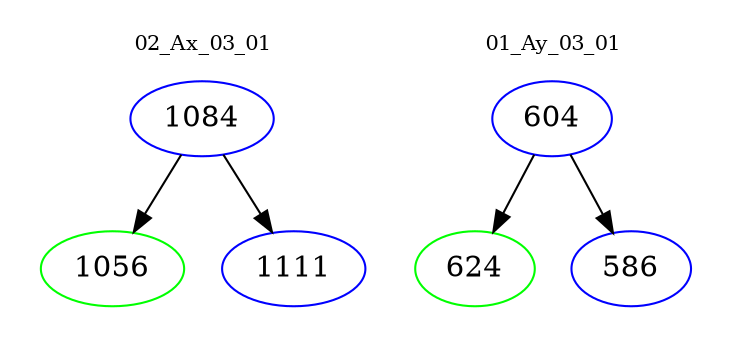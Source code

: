 digraph{
subgraph cluster_0 {
color = white
label = "02_Ax_03_01";
fontsize=10;
T0_1084 [label="1084", color="blue"]
T0_1084 -> T0_1056 [color="black"]
T0_1056 [label="1056", color="green"]
T0_1084 -> T0_1111 [color="black"]
T0_1111 [label="1111", color="blue"]
}
subgraph cluster_1 {
color = white
label = "01_Ay_03_01";
fontsize=10;
T1_604 [label="604", color="blue"]
T1_604 -> T1_624 [color="black"]
T1_624 [label="624", color="green"]
T1_604 -> T1_586 [color="black"]
T1_586 [label="586", color="blue"]
}
}
